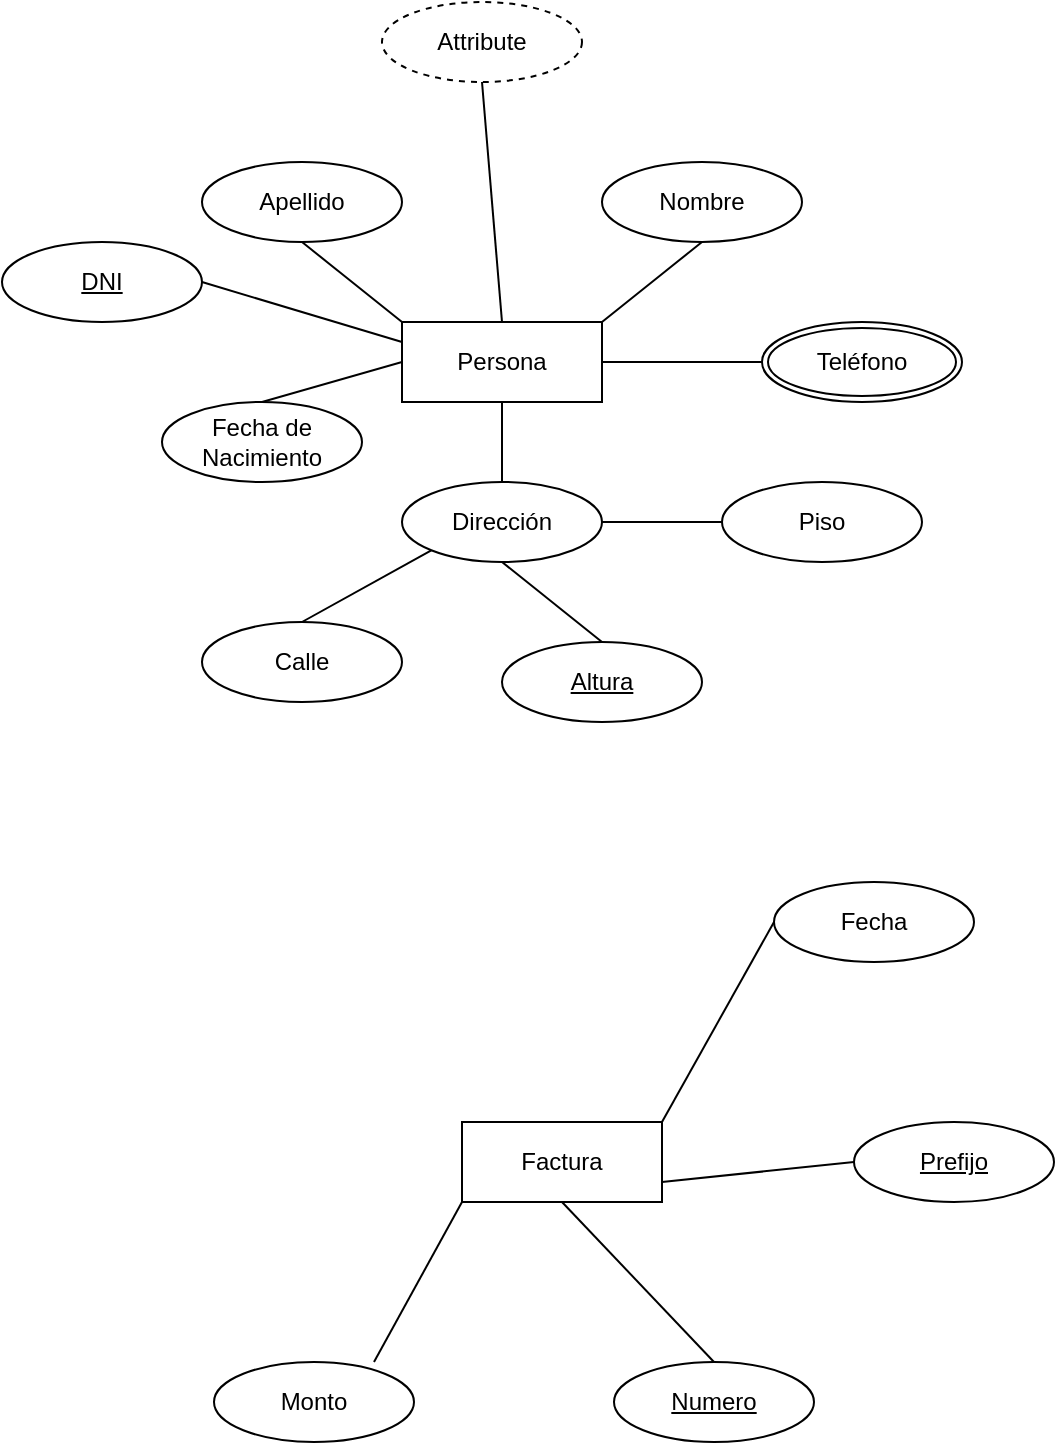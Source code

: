 <mxfile version="13.7.9" type="device"><diagram id="636DW8GLY6waI_DoxLt9" name="Página-1"><mxGraphModel dx="462" dy="1623" grid="1" gridSize="10" guides="1" tooltips="1" connect="1" arrows="1" fold="1" page="1" pageScale="1" pageWidth="827" pageHeight="1169" math="0" shadow="0"><root><mxCell id="0"/><mxCell id="1" parent="0"/><mxCell id="d5hi8vZ7Nrilh9AzM3NR-1" value="Persona" style="whiteSpace=wrap;html=1;align=center;" vertex="1" parent="1"><mxGeometry x="334" y="120" width="100" height="40" as="geometry"/></mxCell><mxCell id="d5hi8vZ7Nrilh9AzM3NR-2" value="Apellido" style="ellipse;whiteSpace=wrap;html=1;align=center;" vertex="1" parent="1"><mxGeometry x="234" y="40" width="100" height="40" as="geometry"/></mxCell><mxCell id="d5hi8vZ7Nrilh9AzM3NR-3" value="Nombre" style="ellipse;whiteSpace=wrap;html=1;align=center;" vertex="1" parent="1"><mxGeometry x="434" y="40" width="100" height="40" as="geometry"/></mxCell><mxCell id="d5hi8vZ7Nrilh9AzM3NR-7" value="" style="endArrow=none;html=1;rounded=0;exitX=0.5;exitY=1;exitDx=0;exitDy=0;entryX=0;entryY=0;entryDx=0;entryDy=0;" edge="1" parent="1" source="d5hi8vZ7Nrilh9AzM3NR-2" target="d5hi8vZ7Nrilh9AzM3NR-1"><mxGeometry relative="1" as="geometry"><mxPoint x="324" y="170" as="sourcePoint"/><mxPoint x="484" y="170" as="targetPoint"/></mxGeometry></mxCell><mxCell id="d5hi8vZ7Nrilh9AzM3NR-8" value="" style="endArrow=none;html=1;rounded=0;exitX=0.5;exitY=1;exitDx=0;exitDy=0;entryX=1;entryY=0;entryDx=0;entryDy=0;" edge="1" parent="1" source="d5hi8vZ7Nrilh9AzM3NR-3" target="d5hi8vZ7Nrilh9AzM3NR-1"><mxGeometry relative="1" as="geometry"><mxPoint x="324" y="170" as="sourcePoint"/><mxPoint x="484" y="170" as="targetPoint"/></mxGeometry></mxCell><mxCell id="d5hi8vZ7Nrilh9AzM3NR-9" value="Dirección" style="ellipse;whiteSpace=wrap;html=1;align=center;" vertex="1" parent="1"><mxGeometry x="334" y="200" width="100" height="40" as="geometry"/></mxCell><mxCell id="d5hi8vZ7Nrilh9AzM3NR-10" value="" style="endArrow=none;html=1;rounded=0;exitX=0.5;exitY=1;exitDx=0;exitDy=0;entryX=0.5;entryY=0;entryDx=0;entryDy=0;" edge="1" parent="1" source="d5hi8vZ7Nrilh9AzM3NR-1" target="d5hi8vZ7Nrilh9AzM3NR-9"><mxGeometry relative="1" as="geometry"><mxPoint x="324" y="170" as="sourcePoint"/><mxPoint x="484" y="170" as="targetPoint"/></mxGeometry></mxCell><mxCell id="d5hi8vZ7Nrilh9AzM3NR-11" value="Calle" style="ellipse;whiteSpace=wrap;html=1;align=center;" vertex="1" parent="1"><mxGeometry x="234" y="270" width="100" height="40" as="geometry"/></mxCell><mxCell id="d5hi8vZ7Nrilh9AzM3NR-12" value="Altura" style="ellipse;whiteSpace=wrap;html=1;align=center;fontStyle=4;" vertex="1" parent="1"><mxGeometry x="384" y="280" width="100" height="40" as="geometry"/></mxCell><mxCell id="d5hi8vZ7Nrilh9AzM3NR-13" value="Piso" style="ellipse;whiteSpace=wrap;html=1;align=center;" vertex="1" parent="1"><mxGeometry x="494" y="200" width="100" height="40" as="geometry"/></mxCell><mxCell id="d5hi8vZ7Nrilh9AzM3NR-14" value="" style="endArrow=none;html=1;rounded=0;exitX=0.5;exitY=0;exitDx=0;exitDy=0;entryX=0;entryY=1;entryDx=0;entryDy=0;" edge="1" parent="1" source="d5hi8vZ7Nrilh9AzM3NR-11" target="d5hi8vZ7Nrilh9AzM3NR-9"><mxGeometry relative="1" as="geometry"><mxPoint x="324" y="170" as="sourcePoint"/><mxPoint x="484" y="170" as="targetPoint"/></mxGeometry></mxCell><mxCell id="d5hi8vZ7Nrilh9AzM3NR-15" value="" style="endArrow=none;html=1;rounded=0;exitX=0.5;exitY=1;exitDx=0;exitDy=0;entryX=0.5;entryY=0;entryDx=0;entryDy=0;" edge="1" parent="1" source="d5hi8vZ7Nrilh9AzM3NR-9" target="d5hi8vZ7Nrilh9AzM3NR-12"><mxGeometry relative="1" as="geometry"><mxPoint x="324" y="170" as="sourcePoint"/><mxPoint x="484" y="170" as="targetPoint"/></mxGeometry></mxCell><mxCell id="d5hi8vZ7Nrilh9AzM3NR-16" value="" style="endArrow=none;html=1;rounded=0;exitX=1;exitY=0.5;exitDx=0;exitDy=0;entryX=0;entryY=0.5;entryDx=0;entryDy=0;" edge="1" parent="1" source="d5hi8vZ7Nrilh9AzM3NR-9" target="d5hi8vZ7Nrilh9AzM3NR-13"><mxGeometry relative="1" as="geometry"><mxPoint x="324" y="170" as="sourcePoint"/><mxPoint x="484" y="170" as="targetPoint"/></mxGeometry></mxCell><mxCell id="d5hi8vZ7Nrilh9AzM3NR-17" value="Teléfono" style="ellipse;shape=doubleEllipse;margin=3;whiteSpace=wrap;html=1;align=center;" vertex="1" parent="1"><mxGeometry x="514" y="120" width="100" height="40" as="geometry"/></mxCell><mxCell id="d5hi8vZ7Nrilh9AzM3NR-19" value="" style="endArrow=none;html=1;rounded=0;exitX=1;exitY=0.5;exitDx=0;exitDy=0;entryX=0;entryY=0.5;entryDx=0;entryDy=0;" edge="1" parent="1" source="d5hi8vZ7Nrilh9AzM3NR-1" target="d5hi8vZ7Nrilh9AzM3NR-17"><mxGeometry relative="1" as="geometry"><mxPoint x="394" y="220" as="sourcePoint"/><mxPoint x="554" y="220" as="targetPoint"/></mxGeometry></mxCell><mxCell id="d5hi8vZ7Nrilh9AzM3NR-20" value="Fecha de Nacimiento" style="ellipse;whiteSpace=wrap;html=1;align=center;" vertex="1" parent="1"><mxGeometry x="214" y="160" width="100" height="40" as="geometry"/></mxCell><mxCell id="d5hi8vZ7Nrilh9AzM3NR-21" value="" style="endArrow=none;html=1;rounded=0;exitX=0;exitY=0.5;exitDx=0;exitDy=0;entryX=0.5;entryY=0;entryDx=0;entryDy=0;" edge="1" parent="1" source="d5hi8vZ7Nrilh9AzM3NR-1" target="d5hi8vZ7Nrilh9AzM3NR-20"><mxGeometry relative="1" as="geometry"><mxPoint x="234" y="210" as="sourcePoint"/><mxPoint x="394" y="210" as="targetPoint"/></mxGeometry></mxCell><mxCell id="d5hi8vZ7Nrilh9AzM3NR-22" value="Attribute" style="ellipse;whiteSpace=wrap;html=1;align=center;dashed=1;" vertex="1" parent="1"><mxGeometry x="324" y="-40" width="100" height="40" as="geometry"/></mxCell><mxCell id="d5hi8vZ7Nrilh9AzM3NR-23" value="" style="endArrow=none;html=1;rounded=0;entryX=0.5;entryY=1;entryDx=0;entryDy=0;exitX=0.5;exitY=0;exitDx=0;exitDy=0;" edge="1" parent="1" source="d5hi8vZ7Nrilh9AzM3NR-1" target="d5hi8vZ7Nrilh9AzM3NR-22"><mxGeometry relative="1" as="geometry"><mxPoint x="234" y="90" as="sourcePoint"/><mxPoint x="394" y="90" as="targetPoint"/></mxGeometry></mxCell><mxCell id="d5hi8vZ7Nrilh9AzM3NR-24" value="DNI" style="ellipse;whiteSpace=wrap;html=1;align=center;fontStyle=4;" vertex="1" parent="1"><mxGeometry x="134" y="80" width="100" height="40" as="geometry"/></mxCell><mxCell id="d5hi8vZ7Nrilh9AzM3NR-25" value="" style="endArrow=none;html=1;rounded=0;exitX=1;exitY=0.5;exitDx=0;exitDy=0;entryX=0;entryY=0.25;entryDx=0;entryDy=0;" edge="1" parent="1" source="d5hi8vZ7Nrilh9AzM3NR-24" target="d5hi8vZ7Nrilh9AzM3NR-1"><mxGeometry relative="1" as="geometry"><mxPoint x="300" y="190" as="sourcePoint"/><mxPoint x="460" y="190" as="targetPoint"/></mxGeometry></mxCell><mxCell id="d5hi8vZ7Nrilh9AzM3NR-26" value="Factura" style="whiteSpace=wrap;html=1;align=center;" vertex="1" parent="1"><mxGeometry x="364" y="520" width="100" height="40" as="geometry"/></mxCell><mxCell id="d5hi8vZ7Nrilh9AzM3NR-27" value="Fecha" style="ellipse;whiteSpace=wrap;html=1;align=center;" vertex="1" parent="1"><mxGeometry x="520" y="400" width="100" height="40" as="geometry"/></mxCell><mxCell id="d5hi8vZ7Nrilh9AzM3NR-28" value="Prefijo" style="ellipse;whiteSpace=wrap;html=1;align=center;fontStyle=4" vertex="1" parent="1"><mxGeometry x="560" y="520" width="100" height="40" as="geometry"/></mxCell><mxCell id="d5hi8vZ7Nrilh9AzM3NR-29" value="Numero" style="ellipse;whiteSpace=wrap;html=1;align=center;fontStyle=4" vertex="1" parent="1"><mxGeometry x="440" y="640" width="100" height="40" as="geometry"/></mxCell><mxCell id="d5hi8vZ7Nrilh9AzM3NR-30" value="Monto" style="ellipse;whiteSpace=wrap;html=1;align=center;" vertex="1" parent="1"><mxGeometry x="240" y="640" width="100" height="40" as="geometry"/></mxCell><mxCell id="d5hi8vZ7Nrilh9AzM3NR-31" value="" style="endArrow=none;html=1;rounded=0;exitX=0.8;exitY=0;exitDx=0;exitDy=0;exitPerimeter=0;entryX=0;entryY=1;entryDx=0;entryDy=0;" edge="1" parent="1" source="d5hi8vZ7Nrilh9AzM3NR-30" target="d5hi8vZ7Nrilh9AzM3NR-26"><mxGeometry relative="1" as="geometry"><mxPoint x="310" y="590" as="sourcePoint"/><mxPoint x="470" y="590" as="targetPoint"/></mxGeometry></mxCell><mxCell id="d5hi8vZ7Nrilh9AzM3NR-32" value="" style="endArrow=none;html=1;rounded=0;exitX=0.5;exitY=1;exitDx=0;exitDy=0;entryX=0.5;entryY=0;entryDx=0;entryDy=0;" edge="1" parent="1" source="d5hi8vZ7Nrilh9AzM3NR-26" target="d5hi8vZ7Nrilh9AzM3NR-29"><mxGeometry relative="1" as="geometry"><mxPoint x="310" y="590" as="sourcePoint"/><mxPoint x="470" y="590" as="targetPoint"/></mxGeometry></mxCell><mxCell id="d5hi8vZ7Nrilh9AzM3NR-33" value="" style="endArrow=none;html=1;rounded=0;exitX=1;exitY=0.75;exitDx=0;exitDy=0;entryX=0;entryY=0.5;entryDx=0;entryDy=0;" edge="1" parent="1" source="d5hi8vZ7Nrilh9AzM3NR-26" target="d5hi8vZ7Nrilh9AzM3NR-28"><mxGeometry relative="1" as="geometry"><mxPoint x="310" y="590" as="sourcePoint"/><mxPoint x="470" y="590" as="targetPoint"/></mxGeometry></mxCell><mxCell id="d5hi8vZ7Nrilh9AzM3NR-34" value="" style="endArrow=none;html=1;rounded=0;exitX=1;exitY=0;exitDx=0;exitDy=0;entryX=0;entryY=0.5;entryDx=0;entryDy=0;" edge="1" parent="1" source="d5hi8vZ7Nrilh9AzM3NR-26" target="d5hi8vZ7Nrilh9AzM3NR-27"><mxGeometry relative="1" as="geometry"><mxPoint x="310" y="590" as="sourcePoint"/><mxPoint x="470" y="590" as="targetPoint"/></mxGeometry></mxCell></root></mxGraphModel></diagram></mxfile>